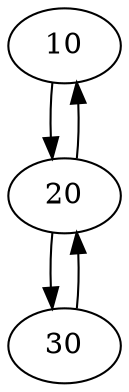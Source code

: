 // Lista Doble
digraph {
	nodo0 [label=10]
	nodo0 -> nodo1 [constraint=true]
	nodo1 -> nodo0 [constraint=true]
	nodo1 [label=20]
	nodo1 -> nodo2 [constraint=true]
	nodo2 -> nodo1 [constraint=true]
	nodo2 [label=30]
}
